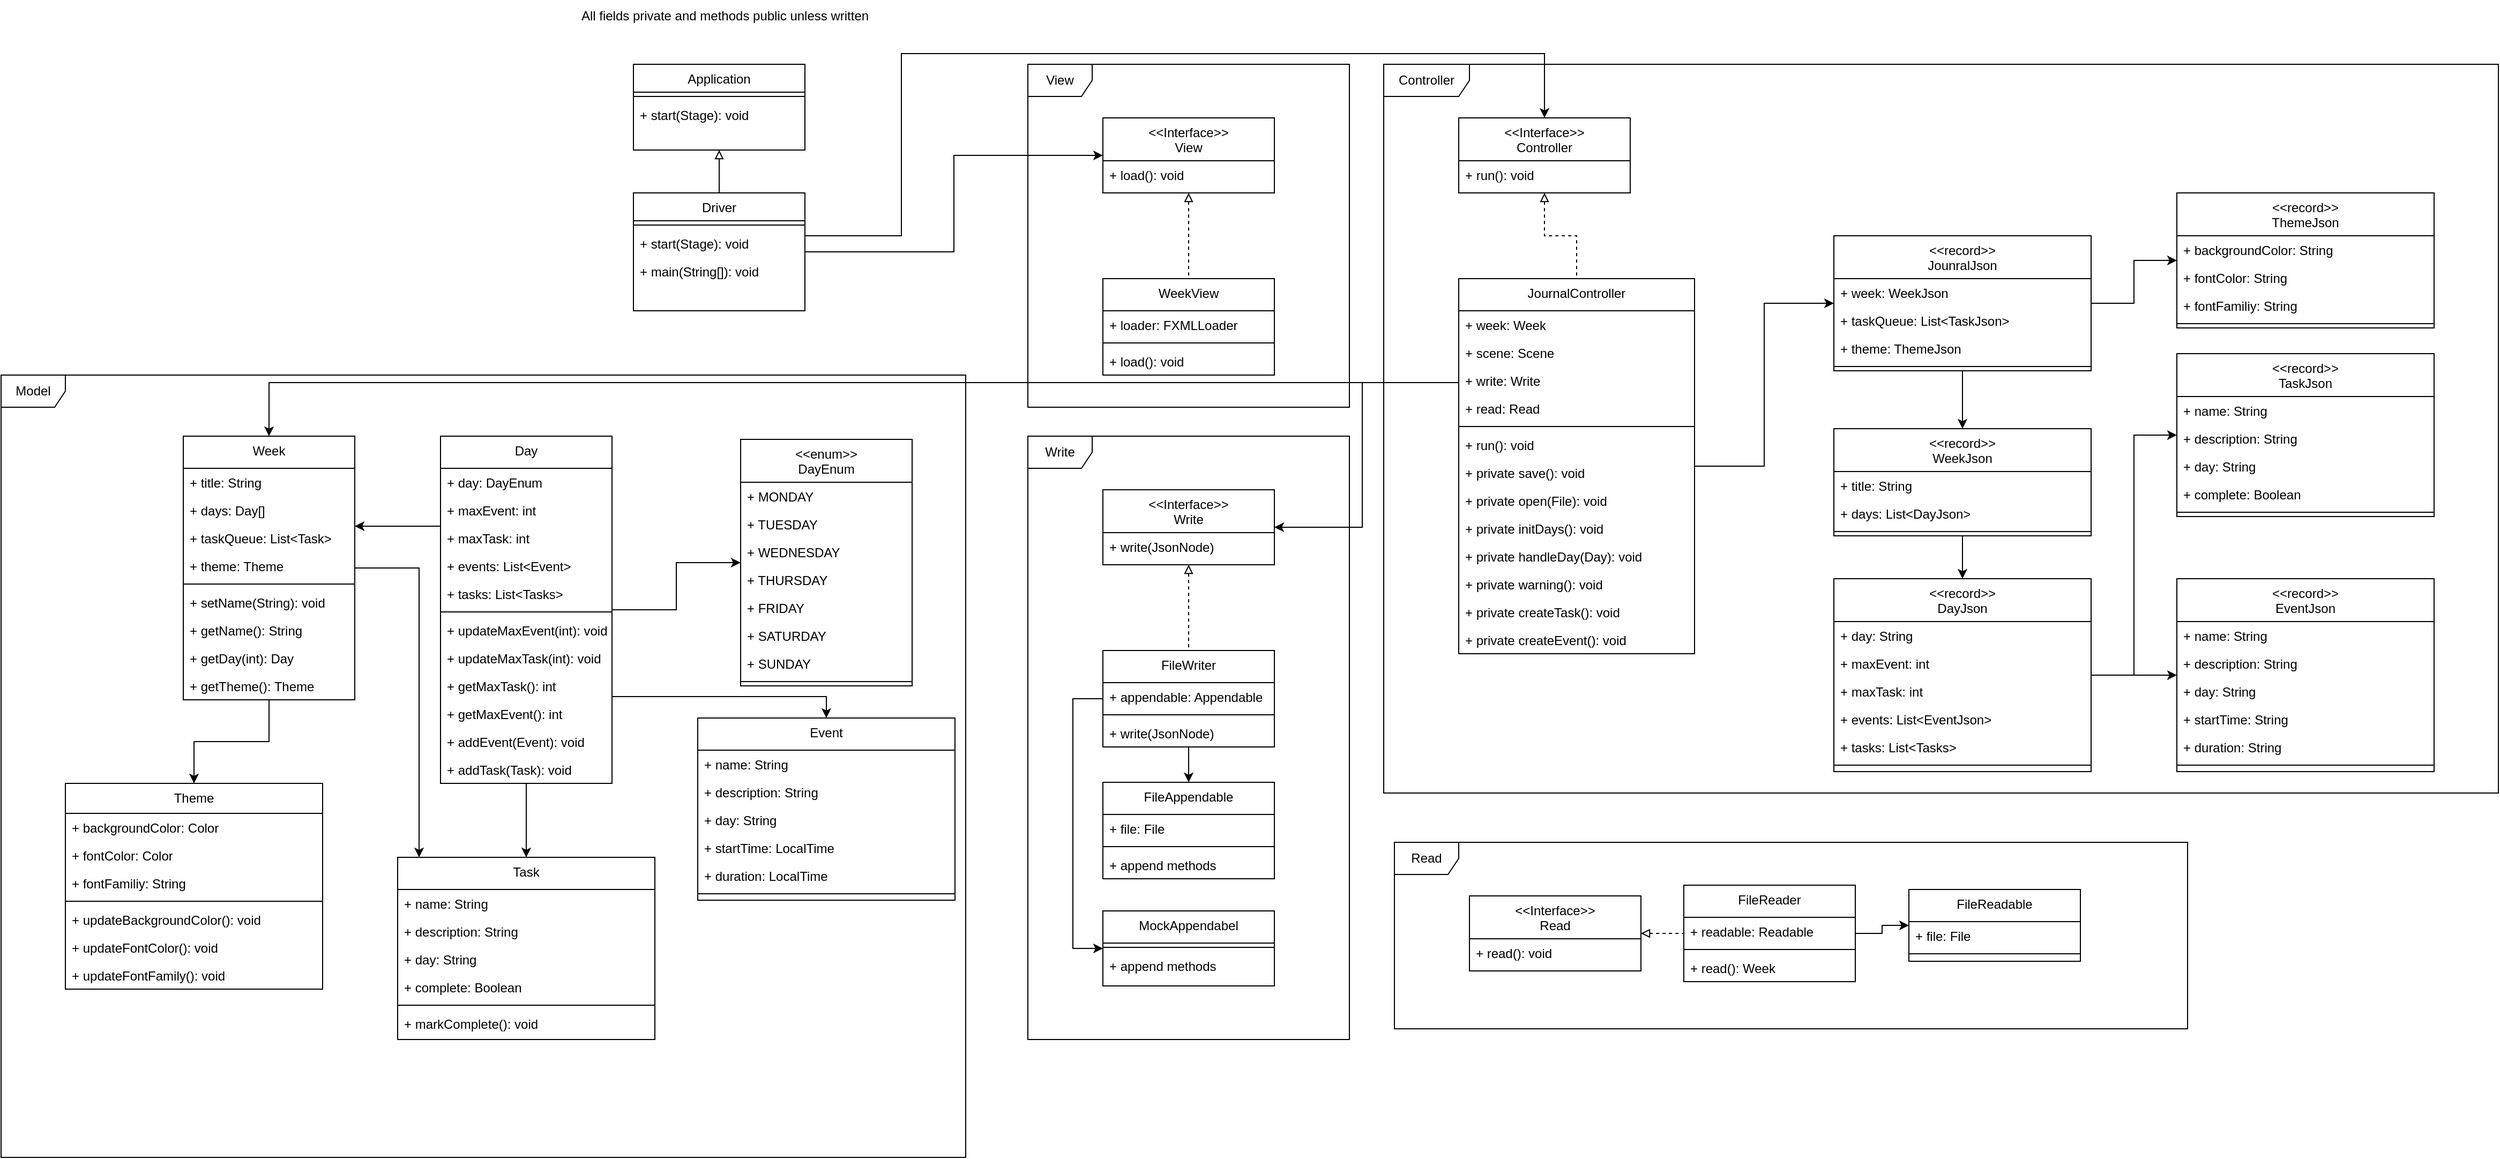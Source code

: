 <mxfile version="21.3.8" type="device">
  <diagram id="C5RBs43oDa-KdzZeNtuy" name="Page-1">
    <mxGraphModel dx="3160" dy="1304" grid="1" gridSize="10" guides="1" tooltips="1" connect="1" arrows="1" fold="1" page="1" pageScale="1" pageWidth="827" pageHeight="1169" math="0" shadow="0">
      <root>
        <mxCell id="WIyWlLk6GJQsqaUBKTNV-0" />
        <mxCell id="WIyWlLk6GJQsqaUBKTNV-1" parent="WIyWlLk6GJQsqaUBKTNV-0" />
        <mxCell id="bpn0PppQa9wN2ntteYz--18" value="View" style="shape=umlFrame;whiteSpace=wrap;html=1;pointerEvents=0;" vertex="1" parent="WIyWlLk6GJQsqaUBKTNV-1">
          <mxGeometry x="438" y="70" width="300" height="320" as="geometry" />
        </mxCell>
        <mxCell id="bpn0PppQa9wN2ntteYz--5" value="" style="edgeStyle=orthogonalEdgeStyle;rounded=0;orthogonalLoop=1;jettySize=auto;html=1;endArrow=block;endFill=0;" edge="1" parent="WIyWlLk6GJQsqaUBKTNV-1" source="zkfFHV4jXpPFQw0GAbJ--0" target="bpn0PppQa9wN2ntteYz--1">
          <mxGeometry relative="1" as="geometry" />
        </mxCell>
        <mxCell id="bpn0PppQa9wN2ntteYz--175" style="edgeStyle=orthogonalEdgeStyle;rounded=0;orthogonalLoop=1;jettySize=auto;html=1;" edge="1" parent="WIyWlLk6GJQsqaUBKTNV-1" source="zkfFHV4jXpPFQw0GAbJ--0" target="zkfFHV4jXpPFQw0GAbJ--17">
          <mxGeometry relative="1" as="geometry" />
        </mxCell>
        <mxCell id="bpn0PppQa9wN2ntteYz--176" style="edgeStyle=orthogonalEdgeStyle;rounded=0;orthogonalLoop=1;jettySize=auto;html=1;" edge="1" parent="WIyWlLk6GJQsqaUBKTNV-1" source="zkfFHV4jXpPFQw0GAbJ--0" target="bpn0PppQa9wN2ntteYz--21">
          <mxGeometry relative="1" as="geometry">
            <Array as="points">
              <mxPoint x="320" y="230" />
              <mxPoint x="320" y="60" />
              <mxPoint x="920" y="60" />
            </Array>
          </mxGeometry>
        </mxCell>
        <mxCell id="zkfFHV4jXpPFQw0GAbJ--0" value="Driver" style="swimlane;fontStyle=0;align=center;verticalAlign=top;childLayout=stackLayout;horizontal=1;startSize=26;horizontalStack=0;resizeParent=1;resizeLast=0;collapsible=1;marginBottom=0;rounded=0;shadow=0;strokeWidth=1;" parent="WIyWlLk6GJQsqaUBKTNV-1" vertex="1">
          <mxGeometry x="70" y="190" width="160" height="110" as="geometry">
            <mxRectangle x="230" y="140" width="160" height="26" as="alternateBounds" />
          </mxGeometry>
        </mxCell>
        <mxCell id="zkfFHV4jXpPFQw0GAbJ--4" value="" style="line;html=1;strokeWidth=1;align=left;verticalAlign=middle;spacingTop=-1;spacingLeft=3;spacingRight=3;rotatable=0;labelPosition=right;points=[];portConstraint=eastwest;" parent="zkfFHV4jXpPFQw0GAbJ--0" vertex="1">
          <mxGeometry y="26" width="160" height="8" as="geometry" />
        </mxCell>
        <mxCell id="zkfFHV4jXpPFQw0GAbJ--5" value="+ start(Stage): void" style="text;align=left;verticalAlign=top;spacingLeft=4;spacingRight=4;overflow=hidden;rotatable=0;points=[[0,0.5],[1,0.5]];portConstraint=eastwest;" parent="zkfFHV4jXpPFQw0GAbJ--0" vertex="1">
          <mxGeometry y="34" width="160" height="26" as="geometry" />
        </mxCell>
        <mxCell id="bpn0PppQa9wN2ntteYz--0" value="+ main(String[]): void" style="text;align=left;verticalAlign=top;spacingLeft=4;spacingRight=4;overflow=hidden;rotatable=0;points=[[0,0.5],[1,0.5]];portConstraint=eastwest;" vertex="1" parent="zkfFHV4jXpPFQw0GAbJ--0">
          <mxGeometry y="60" width="160" height="26" as="geometry" />
        </mxCell>
        <mxCell id="bpn0PppQa9wN2ntteYz--9" value="" style="edgeStyle=orthogonalEdgeStyle;rounded=0;orthogonalLoop=1;jettySize=auto;html=1;endArrow=none;endFill=0;startArrow=block;startFill=0;dashed=1;" edge="1" parent="WIyWlLk6GJQsqaUBKTNV-1" source="zkfFHV4jXpPFQw0GAbJ--17" target="bpn0PppQa9wN2ntteYz--7">
          <mxGeometry relative="1" as="geometry" />
        </mxCell>
        <mxCell id="zkfFHV4jXpPFQw0GAbJ--17" value="&lt;&lt;Interface&gt;&gt;&#xa;View" style="swimlane;fontStyle=0;align=center;verticalAlign=top;childLayout=stackLayout;horizontal=1;startSize=40;horizontalStack=0;resizeParent=1;resizeLast=0;collapsible=1;marginBottom=0;rounded=0;shadow=0;strokeWidth=1;" parent="WIyWlLk6GJQsqaUBKTNV-1" vertex="1">
          <mxGeometry x="508" y="120" width="160" height="70" as="geometry">
            <mxRectangle x="550" y="140" width="160" height="26" as="alternateBounds" />
          </mxGeometry>
        </mxCell>
        <mxCell id="zkfFHV4jXpPFQw0GAbJ--24" value="+ load(): void" style="text;align=left;verticalAlign=top;spacingLeft=4;spacingRight=4;overflow=hidden;rotatable=0;points=[[0,0.5],[1,0.5]];portConstraint=eastwest;" parent="zkfFHV4jXpPFQw0GAbJ--17" vertex="1">
          <mxGeometry y="40" width="160" height="26" as="geometry" />
        </mxCell>
        <mxCell id="bpn0PppQa9wN2ntteYz--1" value="Application" style="swimlane;fontStyle=0;align=center;verticalAlign=top;childLayout=stackLayout;horizontal=1;startSize=26;horizontalStack=0;resizeParent=1;resizeLast=0;collapsible=1;marginBottom=0;rounded=0;shadow=0;strokeWidth=1;" vertex="1" parent="WIyWlLk6GJQsqaUBKTNV-1">
          <mxGeometry x="70" y="70" width="160" height="80" as="geometry">
            <mxRectangle x="230" y="140" width="160" height="26" as="alternateBounds" />
          </mxGeometry>
        </mxCell>
        <mxCell id="bpn0PppQa9wN2ntteYz--2" value="" style="line;html=1;strokeWidth=1;align=left;verticalAlign=middle;spacingTop=-1;spacingLeft=3;spacingRight=3;rotatable=0;labelPosition=right;points=[];portConstraint=eastwest;" vertex="1" parent="bpn0PppQa9wN2ntteYz--1">
          <mxGeometry y="26" width="160" height="8" as="geometry" />
        </mxCell>
        <mxCell id="bpn0PppQa9wN2ntteYz--3" value="+ start(Stage): void" style="text;align=left;verticalAlign=top;spacingLeft=4;spacingRight=4;overflow=hidden;rotatable=0;points=[[0,0.5],[1,0.5]];portConstraint=eastwest;" vertex="1" parent="bpn0PppQa9wN2ntteYz--1">
          <mxGeometry y="34" width="160" height="26" as="geometry" />
        </mxCell>
        <mxCell id="bpn0PppQa9wN2ntteYz--6" value="All fields private and methods public unless written" style="text;html=1;align=center;verticalAlign=middle;resizable=0;points=[];autosize=1;strokeColor=none;fillColor=none;" vertex="1" parent="WIyWlLk6GJQsqaUBKTNV-1">
          <mxGeometry x="10" y="10" width="290" height="30" as="geometry" />
        </mxCell>
        <mxCell id="bpn0PppQa9wN2ntteYz--7" value="WeekView" style="swimlane;fontStyle=0;align=center;verticalAlign=top;childLayout=stackLayout;horizontal=1;startSize=30;horizontalStack=0;resizeParent=1;resizeLast=0;collapsible=1;marginBottom=0;rounded=0;shadow=0;strokeWidth=1;" vertex="1" parent="WIyWlLk6GJQsqaUBKTNV-1">
          <mxGeometry x="508" y="270" width="160" height="90" as="geometry">
            <mxRectangle x="550" y="140" width="160" height="26" as="alternateBounds" />
          </mxGeometry>
        </mxCell>
        <mxCell id="bpn0PppQa9wN2ntteYz--11" value="+ loader: FXMLLoader" style="text;strokeColor=none;fillColor=none;align=left;verticalAlign=top;spacingLeft=4;spacingRight=4;overflow=hidden;rotatable=0;points=[[0,0.5],[1,0.5]];portConstraint=eastwest;whiteSpace=wrap;html=1;" vertex="1" parent="bpn0PppQa9wN2ntteYz--7">
          <mxGeometry y="30" width="160" height="26" as="geometry" />
        </mxCell>
        <mxCell id="bpn0PppQa9wN2ntteYz--10" value="" style="line;strokeWidth=1;fillColor=none;align=left;verticalAlign=middle;spacingTop=-1;spacingLeft=3;spacingRight=3;rotatable=0;labelPosition=right;points=[];portConstraint=eastwest;strokeColor=inherit;" vertex="1" parent="bpn0PppQa9wN2ntteYz--7">
          <mxGeometry y="56" width="160" height="8" as="geometry" />
        </mxCell>
        <mxCell id="bpn0PppQa9wN2ntteYz--8" value="+ load(): void" style="text;align=left;verticalAlign=top;spacingLeft=4;spacingRight=4;overflow=hidden;rotatable=0;points=[[0,0.5],[1,0.5]];portConstraint=eastwest;" vertex="1" parent="bpn0PppQa9wN2ntteYz--7">
          <mxGeometry y="64" width="160" height="26" as="geometry" />
        </mxCell>
        <mxCell id="bpn0PppQa9wN2ntteYz--17" value="Model" style="shape=umlFrame;whiteSpace=wrap;html=1;pointerEvents=0;" vertex="1" parent="WIyWlLk6GJQsqaUBKTNV-1">
          <mxGeometry x="-520" y="360" width="900" height="730" as="geometry" />
        </mxCell>
        <mxCell id="bpn0PppQa9wN2ntteYz--19" value="Controller" style="shape=umlFrame;whiteSpace=wrap;html=1;pointerEvents=0;width=80;height=30;" vertex="1" parent="WIyWlLk6GJQsqaUBKTNV-1">
          <mxGeometry x="770" y="70" width="1040" height="680" as="geometry" />
        </mxCell>
        <mxCell id="bpn0PppQa9wN2ntteYz--20" value="" style="edgeStyle=orthogonalEdgeStyle;rounded=0;orthogonalLoop=1;jettySize=auto;html=1;endArrow=none;endFill=0;startArrow=block;startFill=0;dashed=1;" edge="1" parent="WIyWlLk6GJQsqaUBKTNV-1" source="bpn0PppQa9wN2ntteYz--21" target="bpn0PppQa9wN2ntteYz--23">
          <mxGeometry relative="1" as="geometry" />
        </mxCell>
        <mxCell id="bpn0PppQa9wN2ntteYz--21" value="&lt;&lt;Interface&gt;&gt;&#xa;Controller" style="swimlane;fontStyle=0;align=center;verticalAlign=top;childLayout=stackLayout;horizontal=1;startSize=40;horizontalStack=0;resizeParent=1;resizeLast=0;collapsible=1;marginBottom=0;rounded=0;shadow=0;strokeWidth=1;" vertex="1" parent="WIyWlLk6GJQsqaUBKTNV-1">
          <mxGeometry x="840" y="120" width="160" height="70" as="geometry">
            <mxRectangle x="550" y="140" width="160" height="26" as="alternateBounds" />
          </mxGeometry>
        </mxCell>
        <mxCell id="bpn0PppQa9wN2ntteYz--22" value="+ run(): void" style="text;align=left;verticalAlign=top;spacingLeft=4;spacingRight=4;overflow=hidden;rotatable=0;points=[[0,0.5],[1,0.5]];portConstraint=eastwest;" vertex="1" parent="bpn0PppQa9wN2ntteYz--21">
          <mxGeometry y="40" width="160" height="26" as="geometry" />
        </mxCell>
        <mxCell id="bpn0PppQa9wN2ntteYz--174" style="edgeStyle=orthogonalEdgeStyle;rounded=0;orthogonalLoop=1;jettySize=auto;html=1;" edge="1" parent="WIyWlLk6GJQsqaUBKTNV-1" source="bpn0PppQa9wN2ntteYz--23" target="bpn0PppQa9wN2ntteYz--157">
          <mxGeometry relative="1" as="geometry">
            <Array as="points">
              <mxPoint x="750" y="367" />
              <mxPoint x="750" y="502" />
            </Array>
          </mxGeometry>
        </mxCell>
        <mxCell id="bpn0PppQa9wN2ntteYz--178" style="edgeStyle=orthogonalEdgeStyle;rounded=0;orthogonalLoop=1;jettySize=auto;html=1;" edge="1" parent="WIyWlLk6GJQsqaUBKTNV-1" source="bpn0PppQa9wN2ntteYz--23" target="bpn0PppQa9wN2ntteYz--77">
          <mxGeometry relative="1" as="geometry">
            <Array as="points">
              <mxPoint x="-270" y="367" />
            </Array>
          </mxGeometry>
        </mxCell>
        <mxCell id="bpn0PppQa9wN2ntteYz--179" style="edgeStyle=orthogonalEdgeStyle;rounded=0;orthogonalLoop=1;jettySize=auto;html=1;" edge="1" parent="WIyWlLk6GJQsqaUBKTNV-1" source="bpn0PppQa9wN2ntteYz--23" target="bpn0PppQa9wN2ntteYz--88">
          <mxGeometry relative="1" as="geometry" />
        </mxCell>
        <mxCell id="bpn0PppQa9wN2ntteYz--23" value="JournalController" style="swimlane;fontStyle=0;align=center;verticalAlign=top;childLayout=stackLayout;horizontal=1;startSize=30;horizontalStack=0;resizeParent=1;resizeLast=0;collapsible=1;marginBottom=0;rounded=0;shadow=0;strokeWidth=1;" vertex="1" parent="WIyWlLk6GJQsqaUBKTNV-1">
          <mxGeometry x="840" y="270" width="220" height="350" as="geometry">
            <mxRectangle x="550" y="140" width="160" height="26" as="alternateBounds" />
          </mxGeometry>
        </mxCell>
        <mxCell id="bpn0PppQa9wN2ntteYz--24" value="+ week: Week" style="text;strokeColor=none;fillColor=none;align=left;verticalAlign=top;spacingLeft=4;spacingRight=4;overflow=hidden;rotatable=0;points=[[0,0.5],[1,0.5]];portConstraint=eastwest;whiteSpace=wrap;html=1;" vertex="1" parent="bpn0PppQa9wN2ntteYz--23">
          <mxGeometry y="30" width="220" height="26" as="geometry" />
        </mxCell>
        <mxCell id="bpn0PppQa9wN2ntteYz--173" value="+ scene: Scene" style="text;strokeColor=none;fillColor=none;align=left;verticalAlign=top;spacingLeft=4;spacingRight=4;overflow=hidden;rotatable=0;points=[[0,0.5],[1,0.5]];portConstraint=eastwest;whiteSpace=wrap;html=1;" vertex="1" parent="bpn0PppQa9wN2ntteYz--23">
          <mxGeometry y="56" width="220" height="26" as="geometry" />
        </mxCell>
        <mxCell id="bpn0PppQa9wN2ntteYz--211" value="+ write: Write" style="text;strokeColor=none;fillColor=none;align=left;verticalAlign=top;spacingLeft=4;spacingRight=4;overflow=hidden;rotatable=0;points=[[0,0.5],[1,0.5]];portConstraint=eastwest;whiteSpace=wrap;html=1;" vertex="1" parent="bpn0PppQa9wN2ntteYz--23">
          <mxGeometry y="82" width="220" height="26" as="geometry" />
        </mxCell>
        <mxCell id="bpn0PppQa9wN2ntteYz--29" value="+ read: Read" style="text;strokeColor=none;fillColor=none;align=left;verticalAlign=top;spacingLeft=4;spacingRight=4;overflow=hidden;rotatable=0;points=[[0,0.5],[1,0.5]];portConstraint=eastwest;whiteSpace=wrap;html=1;" vertex="1" parent="bpn0PppQa9wN2ntteYz--23">
          <mxGeometry y="108" width="220" height="26" as="geometry" />
        </mxCell>
        <mxCell id="bpn0PppQa9wN2ntteYz--25" value="" style="line;strokeWidth=1;fillColor=none;align=left;verticalAlign=middle;spacingTop=-1;spacingLeft=3;spacingRight=3;rotatable=0;labelPosition=right;points=[];portConstraint=eastwest;strokeColor=inherit;" vertex="1" parent="bpn0PppQa9wN2ntteYz--23">
          <mxGeometry y="134" width="220" height="8" as="geometry" />
        </mxCell>
        <mxCell id="bpn0PppQa9wN2ntteYz--26" value="+ run(): void" style="text;align=left;verticalAlign=top;spacingLeft=4;spacingRight=4;overflow=hidden;rotatable=0;points=[[0,0.5],[1,0.5]];portConstraint=eastwest;" vertex="1" parent="bpn0PppQa9wN2ntteYz--23">
          <mxGeometry y="142" width="220" height="26" as="geometry" />
        </mxCell>
        <mxCell id="bpn0PppQa9wN2ntteYz--180" value="+ private save(): void" style="text;align=left;verticalAlign=top;spacingLeft=4;spacingRight=4;overflow=hidden;rotatable=0;points=[[0,0.5],[1,0.5]];portConstraint=eastwest;" vertex="1" parent="bpn0PppQa9wN2ntteYz--23">
          <mxGeometry y="168" width="220" height="26" as="geometry" />
        </mxCell>
        <mxCell id="bpn0PppQa9wN2ntteYz--193" value="+ private open(File): void" style="text;align=left;verticalAlign=top;spacingLeft=4;spacingRight=4;overflow=hidden;rotatable=0;points=[[0,0.5],[1,0.5]];portConstraint=eastwest;" vertex="1" parent="bpn0PppQa9wN2ntteYz--23">
          <mxGeometry y="194" width="220" height="26" as="geometry" />
        </mxCell>
        <mxCell id="bpn0PppQa9wN2ntteYz--259" value="+ private initDays(): void" style="text;align=left;verticalAlign=top;spacingLeft=4;spacingRight=4;overflow=hidden;rotatable=0;points=[[0,0.5],[1,0.5]];portConstraint=eastwest;" vertex="1" parent="bpn0PppQa9wN2ntteYz--23">
          <mxGeometry y="220" width="220" height="26" as="geometry" />
        </mxCell>
        <mxCell id="bpn0PppQa9wN2ntteYz--258" value="+ private handleDay(Day): void" style="text;align=left;verticalAlign=top;spacingLeft=4;spacingRight=4;overflow=hidden;rotatable=0;points=[[0,0.5],[1,0.5]];portConstraint=eastwest;" vertex="1" parent="bpn0PppQa9wN2ntteYz--23">
          <mxGeometry y="246" width="220" height="26" as="geometry" />
        </mxCell>
        <mxCell id="bpn0PppQa9wN2ntteYz--264" value="+ private warning(): void" style="text;align=left;verticalAlign=top;spacingLeft=4;spacingRight=4;overflow=hidden;rotatable=0;points=[[0,0.5],[1,0.5]];portConstraint=eastwest;" vertex="1" parent="bpn0PppQa9wN2ntteYz--23">
          <mxGeometry y="272" width="220" height="26" as="geometry" />
        </mxCell>
        <mxCell id="bpn0PppQa9wN2ntteYz--265" value="+ private createTask(): void" style="text;align=left;verticalAlign=top;spacingLeft=4;spacingRight=4;overflow=hidden;rotatable=0;points=[[0,0.5],[1,0.5]];portConstraint=eastwest;" vertex="1" parent="bpn0PppQa9wN2ntteYz--23">
          <mxGeometry y="298" width="220" height="26" as="geometry" />
        </mxCell>
        <mxCell id="bpn0PppQa9wN2ntteYz--261" value="+ private createEvent(): void" style="text;align=left;verticalAlign=top;spacingLeft=4;spacingRight=4;overflow=hidden;rotatable=0;points=[[0,0.5],[1,0.5]];portConstraint=eastwest;" vertex="1" parent="bpn0PppQa9wN2ntteYz--23">
          <mxGeometry y="324" width="220" height="26" as="geometry" />
        </mxCell>
        <mxCell id="bpn0PppQa9wN2ntteYz--31" value="" style="edgeStyle=orthogonalEdgeStyle;rounded=0;orthogonalLoop=1;jettySize=auto;html=1;endArrow=none;endFill=0;startArrow=block;startFill=0;dashed=1;" edge="1" parent="WIyWlLk6GJQsqaUBKTNV-1" source="bpn0PppQa9wN2ntteYz--32">
          <mxGeometry relative="1" as="geometry">
            <mxPoint x="598" y="280" as="targetPoint" />
          </mxGeometry>
        </mxCell>
        <mxCell id="bpn0PppQa9wN2ntteYz--49" value="" style="edgeStyle=orthogonalEdgeStyle;rounded=0;orthogonalLoop=1;jettySize=auto;html=1;" edge="1" parent="WIyWlLk6GJQsqaUBKTNV-1" source="bpn0PppQa9wN2ntteYz--43" target="bpn0PppQa9wN2ntteYz--46">
          <mxGeometry relative="1" as="geometry" />
        </mxCell>
        <mxCell id="bpn0PppQa9wN2ntteYz--84" value="" style="edgeStyle=orthogonalEdgeStyle;rounded=0;orthogonalLoop=1;jettySize=auto;html=1;" edge="1" parent="WIyWlLk6GJQsqaUBKTNV-1" source="bpn0PppQa9wN2ntteYz--43" target="bpn0PppQa9wN2ntteYz--77">
          <mxGeometry relative="1" as="geometry">
            <Array as="points">
              <mxPoint x="-130" y="501" />
              <mxPoint x="-130" y="501" />
            </Array>
          </mxGeometry>
        </mxCell>
        <mxCell id="bpn0PppQa9wN2ntteYz--151" style="edgeStyle=orthogonalEdgeStyle;rounded=0;orthogonalLoop=1;jettySize=auto;html=1;" edge="1" parent="WIyWlLk6GJQsqaUBKTNV-1" source="bpn0PppQa9wN2ntteYz--43" target="bpn0PppQa9wN2ntteYz--145">
          <mxGeometry relative="1" as="geometry" />
        </mxCell>
        <mxCell id="bpn0PppQa9wN2ntteYz--152" style="edgeStyle=orthogonalEdgeStyle;rounded=0;orthogonalLoop=1;jettySize=auto;html=1;" edge="1" parent="WIyWlLk6GJQsqaUBKTNV-1" source="bpn0PppQa9wN2ntteYz--43" target="bpn0PppQa9wN2ntteYz--138">
          <mxGeometry relative="1" as="geometry">
            <Array as="points">
              <mxPoint x="-30" y="660" />
              <mxPoint x="250" y="660" />
            </Array>
          </mxGeometry>
        </mxCell>
        <mxCell id="bpn0PppQa9wN2ntteYz--43" value="Day" style="swimlane;fontStyle=0;align=center;verticalAlign=top;childLayout=stackLayout;horizontal=1;startSize=30;horizontalStack=0;resizeParent=1;resizeLast=0;collapsible=1;marginBottom=0;rounded=0;shadow=0;strokeWidth=1;" vertex="1" parent="WIyWlLk6GJQsqaUBKTNV-1">
          <mxGeometry x="-110" y="417" width="160" height="324" as="geometry">
            <mxRectangle x="230" y="140" width="160" height="26" as="alternateBounds" />
          </mxGeometry>
        </mxCell>
        <mxCell id="bpn0PppQa9wN2ntteYz--45" value="+ day: DayEnum" style="text;align=left;verticalAlign=top;spacingLeft=4;spacingRight=4;overflow=hidden;rotatable=0;points=[[0,0.5],[1,0.5]];portConstraint=eastwest;" vertex="1" parent="bpn0PppQa9wN2ntteYz--43">
          <mxGeometry y="30" width="160" height="26" as="geometry" />
        </mxCell>
        <mxCell id="bpn0PppQa9wN2ntteYz--73" value="+ maxEvent: int" style="text;align=left;verticalAlign=top;spacingLeft=4;spacingRight=4;overflow=hidden;rotatable=0;points=[[0,0.5],[1,0.5]];portConstraint=eastwest;" vertex="1" parent="bpn0PppQa9wN2ntteYz--43">
          <mxGeometry y="56" width="160" height="26" as="geometry" />
        </mxCell>
        <mxCell id="bpn0PppQa9wN2ntteYz--75" value="+ maxTask: int" style="text;align=left;verticalAlign=top;spacingLeft=4;spacingRight=4;overflow=hidden;rotatable=0;points=[[0,0.5],[1,0.5]];portConstraint=eastwest;" vertex="1" parent="bpn0PppQa9wN2ntteYz--43">
          <mxGeometry y="82" width="160" height="26" as="geometry" />
        </mxCell>
        <mxCell id="bpn0PppQa9wN2ntteYz--74" value="+ events: List&lt;Event&gt;" style="text;align=left;verticalAlign=top;spacingLeft=4;spacingRight=4;overflow=hidden;rotatable=0;points=[[0,0.5],[1,0.5]];portConstraint=eastwest;" vertex="1" parent="bpn0PppQa9wN2ntteYz--43">
          <mxGeometry y="108" width="160" height="26" as="geometry" />
        </mxCell>
        <mxCell id="bpn0PppQa9wN2ntteYz--86" value="+ tasks: List&lt;Tasks&gt;" style="text;align=left;verticalAlign=top;spacingLeft=4;spacingRight=4;overflow=hidden;rotatable=0;points=[[0,0.5],[1,0.5]];portConstraint=eastwest;" vertex="1" parent="bpn0PppQa9wN2ntteYz--43">
          <mxGeometry y="134" width="160" height="26" as="geometry" />
        </mxCell>
        <mxCell id="bpn0PppQa9wN2ntteYz--44" value="" style="line;html=1;strokeWidth=1;align=left;verticalAlign=middle;spacingTop=-1;spacingLeft=3;spacingRight=3;rotatable=0;labelPosition=right;points=[];portConstraint=eastwest;" vertex="1" parent="bpn0PppQa9wN2ntteYz--43">
          <mxGeometry y="160" width="160" height="8" as="geometry" />
        </mxCell>
        <mxCell id="bpn0PppQa9wN2ntteYz--206" value="+ updateMaxEvent(int): void" style="text;align=left;verticalAlign=top;spacingLeft=4;spacingRight=4;overflow=hidden;rotatable=0;points=[[0,0.5],[1,0.5]];portConstraint=eastwest;" vertex="1" parent="bpn0PppQa9wN2ntteYz--43">
          <mxGeometry y="168" width="160" height="26" as="geometry" />
        </mxCell>
        <mxCell id="bpn0PppQa9wN2ntteYz--207" value="+ updateMaxTask(int): void" style="text;align=left;verticalAlign=top;spacingLeft=4;spacingRight=4;overflow=hidden;rotatable=0;points=[[0,0.5],[1,0.5]];portConstraint=eastwest;" vertex="1" parent="bpn0PppQa9wN2ntteYz--43">
          <mxGeometry y="194" width="160" height="26" as="geometry" />
        </mxCell>
        <mxCell id="bpn0PppQa9wN2ntteYz--209" value="+ getMaxTask(): int" style="text;align=left;verticalAlign=top;spacingLeft=4;spacingRight=4;overflow=hidden;rotatable=0;points=[[0,0.5],[1,0.5]];portConstraint=eastwest;" vertex="1" parent="bpn0PppQa9wN2ntteYz--43">
          <mxGeometry y="220" width="160" height="26" as="geometry" />
        </mxCell>
        <mxCell id="bpn0PppQa9wN2ntteYz--208" value="+ getMaxEvent(): int" style="text;align=left;verticalAlign=top;spacingLeft=4;spacingRight=4;overflow=hidden;rotatable=0;points=[[0,0.5],[1,0.5]];portConstraint=eastwest;" vertex="1" parent="bpn0PppQa9wN2ntteYz--43">
          <mxGeometry y="246" width="160" height="26" as="geometry" />
        </mxCell>
        <mxCell id="bpn0PppQa9wN2ntteYz--210" value="+ addEvent(Event): void" style="text;align=left;verticalAlign=top;spacingLeft=4;spacingRight=4;overflow=hidden;rotatable=0;points=[[0,0.5],[1,0.5]];portConstraint=eastwest;" vertex="1" parent="bpn0PppQa9wN2ntteYz--43">
          <mxGeometry y="272" width="160" height="26" as="geometry" />
        </mxCell>
        <mxCell id="bpn0PppQa9wN2ntteYz--72" value="+ addTask(Task): void" style="text;align=left;verticalAlign=top;spacingLeft=4;spacingRight=4;overflow=hidden;rotatable=0;points=[[0,0.5],[1,0.5]];portConstraint=eastwest;" vertex="1" parent="bpn0PppQa9wN2ntteYz--43">
          <mxGeometry y="298" width="160" height="26" as="geometry" />
        </mxCell>
        <mxCell id="bpn0PppQa9wN2ntteYz--46" value="&lt;&lt;enum&gt;&gt;&#xa;DayEnum&#xa;" style="swimlane;fontStyle=0;align=center;verticalAlign=top;childLayout=stackLayout;horizontal=1;startSize=40;horizontalStack=0;resizeParent=1;resizeLast=0;collapsible=1;marginBottom=0;rounded=0;shadow=0;strokeWidth=1;" vertex="1" parent="WIyWlLk6GJQsqaUBKTNV-1">
          <mxGeometry x="170" y="420" width="160" height="230" as="geometry">
            <mxRectangle x="230" y="140" width="160" height="26" as="alternateBounds" />
          </mxGeometry>
        </mxCell>
        <mxCell id="bpn0PppQa9wN2ntteYz--68" value="+ MONDAY" style="text;align=left;verticalAlign=top;spacingLeft=4;spacingRight=4;overflow=hidden;rotatable=0;points=[[0,0.5],[1,0.5]];portConstraint=eastwest;" vertex="1" parent="bpn0PppQa9wN2ntteYz--46">
          <mxGeometry y="40" width="160" height="26" as="geometry" />
        </mxCell>
        <mxCell id="bpn0PppQa9wN2ntteYz--48" value="+ TUESDAY" style="text;align=left;verticalAlign=top;spacingLeft=4;spacingRight=4;overflow=hidden;rotatable=0;points=[[0,0.5],[1,0.5]];portConstraint=eastwest;" vertex="1" parent="bpn0PppQa9wN2ntteYz--46">
          <mxGeometry y="66" width="160" height="26" as="geometry" />
        </mxCell>
        <mxCell id="bpn0PppQa9wN2ntteYz--66" value="+ WEDNESDAY" style="text;align=left;verticalAlign=top;spacingLeft=4;spacingRight=4;overflow=hidden;rotatable=0;points=[[0,0.5],[1,0.5]];portConstraint=eastwest;" vertex="1" parent="bpn0PppQa9wN2ntteYz--46">
          <mxGeometry y="92" width="160" height="26" as="geometry" />
        </mxCell>
        <mxCell id="bpn0PppQa9wN2ntteYz--67" value="+ THURSDAY" style="text;align=left;verticalAlign=top;spacingLeft=4;spacingRight=4;overflow=hidden;rotatable=0;points=[[0,0.5],[1,0.5]];portConstraint=eastwest;" vertex="1" parent="bpn0PppQa9wN2ntteYz--46">
          <mxGeometry y="118" width="160" height="26" as="geometry" />
        </mxCell>
        <mxCell id="bpn0PppQa9wN2ntteYz--70" value="+ FRIDAY" style="text;align=left;verticalAlign=top;spacingLeft=4;spacingRight=4;overflow=hidden;rotatable=0;points=[[0,0.5],[1,0.5]];portConstraint=eastwest;" vertex="1" parent="bpn0PppQa9wN2ntteYz--46">
          <mxGeometry y="144" width="160" height="26" as="geometry" />
        </mxCell>
        <mxCell id="bpn0PppQa9wN2ntteYz--71" value="+ SATURDAY" style="text;align=left;verticalAlign=top;spacingLeft=4;spacingRight=4;overflow=hidden;rotatable=0;points=[[0,0.5],[1,0.5]];portConstraint=eastwest;" vertex="1" parent="bpn0PppQa9wN2ntteYz--46">
          <mxGeometry y="170" width="160" height="26" as="geometry" />
        </mxCell>
        <mxCell id="bpn0PppQa9wN2ntteYz--69" value="+ SUNDAY" style="text;align=left;verticalAlign=top;spacingLeft=4;spacingRight=4;overflow=hidden;rotatable=0;points=[[0,0.5],[1,0.5]];portConstraint=eastwest;" vertex="1" parent="bpn0PppQa9wN2ntteYz--46">
          <mxGeometry y="196" width="160" height="26" as="geometry" />
        </mxCell>
        <mxCell id="bpn0PppQa9wN2ntteYz--47" value="" style="line;html=1;strokeWidth=1;align=left;verticalAlign=middle;spacingTop=-1;spacingLeft=3;spacingRight=3;rotatable=0;labelPosition=right;points=[];portConstraint=eastwest;" vertex="1" parent="bpn0PppQa9wN2ntteYz--46">
          <mxGeometry y="222" width="160" height="8" as="geometry" />
        </mxCell>
        <mxCell id="bpn0PppQa9wN2ntteYz--255" style="edgeStyle=orthogonalEdgeStyle;rounded=0;orthogonalLoop=1;jettySize=auto;html=1;" edge="1" parent="WIyWlLk6GJQsqaUBKTNV-1" source="bpn0PppQa9wN2ntteYz--77" target="bpn0PppQa9wN2ntteYz--247">
          <mxGeometry relative="1" as="geometry" />
        </mxCell>
        <mxCell id="bpn0PppQa9wN2ntteYz--263" style="edgeStyle=orthogonalEdgeStyle;rounded=0;orthogonalLoop=1;jettySize=auto;html=1;" edge="1" parent="WIyWlLk6GJQsqaUBKTNV-1" source="bpn0PppQa9wN2ntteYz--77" target="bpn0PppQa9wN2ntteYz--145">
          <mxGeometry relative="1" as="geometry">
            <Array as="points">
              <mxPoint x="-130" y="540" />
            </Array>
          </mxGeometry>
        </mxCell>
        <mxCell id="bpn0PppQa9wN2ntteYz--77" value="Week" style="swimlane;fontStyle=0;align=center;verticalAlign=top;childLayout=stackLayout;horizontal=1;startSize=30;horizontalStack=0;resizeParent=1;resizeLast=0;collapsible=1;marginBottom=0;rounded=0;shadow=0;strokeWidth=1;" vertex="1" parent="WIyWlLk6GJQsqaUBKTNV-1">
          <mxGeometry x="-350" y="417" width="160" height="246" as="geometry">
            <mxRectangle x="230" y="140" width="160" height="26" as="alternateBounds" />
          </mxGeometry>
        </mxCell>
        <mxCell id="bpn0PppQa9wN2ntteYz--80" value="+ title: String" style="text;align=left;verticalAlign=top;spacingLeft=4;spacingRight=4;overflow=hidden;rotatable=0;points=[[0,0.5],[1,0.5]];portConstraint=eastwest;" vertex="1" parent="bpn0PppQa9wN2ntteYz--77">
          <mxGeometry y="30" width="160" height="26" as="geometry" />
        </mxCell>
        <mxCell id="bpn0PppQa9wN2ntteYz--78" value="+ days: Day[]" style="text;align=left;verticalAlign=top;spacingLeft=4;spacingRight=4;overflow=hidden;rotatable=0;points=[[0,0.5],[1,0.5]];portConstraint=eastwest;" vertex="1" parent="bpn0PppQa9wN2ntteYz--77">
          <mxGeometry y="56" width="160" height="26" as="geometry" />
        </mxCell>
        <mxCell id="bpn0PppQa9wN2ntteYz--262" value="+ taskQueue: List&lt;Task&gt;" style="text;align=left;verticalAlign=top;spacingLeft=4;spacingRight=4;overflow=hidden;rotatable=0;points=[[0,0.5],[1,0.5]];portConstraint=eastwest;" vertex="1" parent="bpn0PppQa9wN2ntteYz--77">
          <mxGeometry y="82" width="160" height="26" as="geometry" />
        </mxCell>
        <mxCell id="bpn0PppQa9wN2ntteYz--256" value="+ theme: Theme" style="text;align=left;verticalAlign=top;spacingLeft=4;spacingRight=4;overflow=hidden;rotatable=0;points=[[0,0.5],[1,0.5]];portConstraint=eastwest;" vertex="1" parent="bpn0PppQa9wN2ntteYz--77">
          <mxGeometry y="108" width="160" height="26" as="geometry" />
        </mxCell>
        <mxCell id="bpn0PppQa9wN2ntteYz--82" value="" style="line;html=1;strokeWidth=1;align=left;verticalAlign=middle;spacingTop=-1;spacingLeft=3;spacingRight=3;rotatable=0;labelPosition=right;points=[];portConstraint=eastwest;" vertex="1" parent="bpn0PppQa9wN2ntteYz--77">
          <mxGeometry y="134" width="160" height="8" as="geometry" />
        </mxCell>
        <mxCell id="bpn0PppQa9wN2ntteYz--83" value="+ setName(String): void" style="text;align=left;verticalAlign=top;spacingLeft=4;spacingRight=4;overflow=hidden;rotatable=0;points=[[0,0.5],[1,0.5]];portConstraint=eastwest;" vertex="1" parent="bpn0PppQa9wN2ntteYz--77">
          <mxGeometry y="142" width="160" height="26" as="geometry" />
        </mxCell>
        <mxCell id="bpn0PppQa9wN2ntteYz--85" value="+ getName(): String" style="text;align=left;verticalAlign=top;spacingLeft=4;spacingRight=4;overflow=hidden;rotatable=0;points=[[0,0.5],[1,0.5]];portConstraint=eastwest;" vertex="1" parent="bpn0PppQa9wN2ntteYz--77">
          <mxGeometry y="168" width="160" height="26" as="geometry" />
        </mxCell>
        <mxCell id="bpn0PppQa9wN2ntteYz--260" value="+ getDay(int): Day" style="text;align=left;verticalAlign=top;spacingLeft=4;spacingRight=4;overflow=hidden;rotatable=0;points=[[0,0.5],[1,0.5]];portConstraint=eastwest;" vertex="1" parent="bpn0PppQa9wN2ntteYz--77">
          <mxGeometry y="194" width="160" height="26" as="geometry" />
        </mxCell>
        <mxCell id="bpn0PppQa9wN2ntteYz--87" value="+ getTheme(): Theme" style="text;align=left;verticalAlign=top;spacingLeft=4;spacingRight=4;overflow=hidden;rotatable=0;points=[[0,0.5],[1,0.5]];portConstraint=eastwest;" vertex="1" parent="bpn0PppQa9wN2ntteYz--77">
          <mxGeometry y="220" width="160" height="26" as="geometry" />
        </mxCell>
        <mxCell id="bpn0PppQa9wN2ntteYz--101" style="edgeStyle=orthogonalEdgeStyle;rounded=0;orthogonalLoop=1;jettySize=auto;html=1;" edge="1" parent="WIyWlLk6GJQsqaUBKTNV-1" source="bpn0PppQa9wN2ntteYz--88" target="bpn0PppQa9wN2ntteYz--96">
          <mxGeometry relative="1" as="geometry" />
        </mxCell>
        <mxCell id="bpn0PppQa9wN2ntteYz--187" value="" style="edgeStyle=orthogonalEdgeStyle;rounded=0;orthogonalLoop=1;jettySize=auto;html=1;" edge="1" parent="WIyWlLk6GJQsqaUBKTNV-1" source="bpn0PppQa9wN2ntteYz--88" target="bpn0PppQa9wN2ntteYz--182">
          <mxGeometry relative="1" as="geometry" />
        </mxCell>
        <mxCell id="bpn0PppQa9wN2ntteYz--88" value="&lt;&lt;record&gt;&gt;&#xa;JounralJson" style="swimlane;fontStyle=0;align=center;verticalAlign=top;childLayout=stackLayout;horizontal=1;startSize=40;horizontalStack=0;resizeParent=1;resizeLast=0;collapsible=1;marginBottom=0;rounded=0;shadow=0;strokeWidth=1;" vertex="1" parent="WIyWlLk6GJQsqaUBKTNV-1">
          <mxGeometry x="1190" y="230" width="240" height="126" as="geometry">
            <mxRectangle x="550" y="140" width="160" height="26" as="alternateBounds" />
          </mxGeometry>
        </mxCell>
        <mxCell id="bpn0PppQa9wN2ntteYz--89" value="+ week: WeekJson" style="text;strokeColor=none;fillColor=none;align=left;verticalAlign=top;spacingLeft=4;spacingRight=4;overflow=hidden;rotatable=0;points=[[0,0.5],[1,0.5]];portConstraint=eastwest;whiteSpace=wrap;html=1;" vertex="1" parent="bpn0PppQa9wN2ntteYz--88">
          <mxGeometry y="40" width="240" height="26" as="geometry" />
        </mxCell>
        <mxCell id="bpn0PppQa9wN2ntteYz--90" value="+ taskQueue: List&amp;lt;TaskJson&amp;gt;" style="text;strokeColor=none;fillColor=none;align=left;verticalAlign=top;spacingLeft=4;spacingRight=4;overflow=hidden;rotatable=0;points=[[0,0.5],[1,0.5]];portConstraint=eastwest;whiteSpace=wrap;html=1;" vertex="1" parent="bpn0PppQa9wN2ntteYz--88">
          <mxGeometry y="66" width="240" height="26" as="geometry" />
        </mxCell>
        <mxCell id="bpn0PppQa9wN2ntteYz--95" value="+ theme: ThemeJson" style="text;strokeColor=none;fillColor=none;align=left;verticalAlign=top;spacingLeft=4;spacingRight=4;overflow=hidden;rotatable=0;points=[[0,0.5],[1,0.5]];portConstraint=eastwest;whiteSpace=wrap;html=1;" vertex="1" parent="bpn0PppQa9wN2ntteYz--88">
          <mxGeometry y="92" width="240" height="26" as="geometry" />
        </mxCell>
        <mxCell id="bpn0PppQa9wN2ntteYz--91" value="" style="line;strokeWidth=1;fillColor=none;align=left;verticalAlign=middle;spacingTop=-1;spacingLeft=3;spacingRight=3;rotatable=0;labelPosition=right;points=[];portConstraint=eastwest;strokeColor=inherit;" vertex="1" parent="bpn0PppQa9wN2ntteYz--88">
          <mxGeometry y="118" width="240" height="8" as="geometry" />
        </mxCell>
        <mxCell id="bpn0PppQa9wN2ntteYz--109" value="" style="edgeStyle=orthogonalEdgeStyle;rounded=0;orthogonalLoop=1;jettySize=auto;html=1;" edge="1" parent="WIyWlLk6GJQsqaUBKTNV-1" source="bpn0PppQa9wN2ntteYz--96" target="bpn0PppQa9wN2ntteYz--103">
          <mxGeometry relative="1" as="geometry" />
        </mxCell>
        <mxCell id="bpn0PppQa9wN2ntteYz--96" value="&lt;&lt;record&gt;&gt;&#xa;WeekJson" style="swimlane;fontStyle=0;align=center;verticalAlign=top;childLayout=stackLayout;horizontal=1;startSize=40;horizontalStack=0;resizeParent=1;resizeLast=0;collapsible=1;marginBottom=0;rounded=0;shadow=0;strokeWidth=1;" vertex="1" parent="WIyWlLk6GJQsqaUBKTNV-1">
          <mxGeometry x="1190" y="410" width="240" height="100" as="geometry">
            <mxRectangle x="550" y="140" width="160" height="26" as="alternateBounds" />
          </mxGeometry>
        </mxCell>
        <mxCell id="bpn0PppQa9wN2ntteYz--97" value="+ title: String" style="text;strokeColor=none;fillColor=none;align=left;verticalAlign=top;spacingLeft=4;spacingRight=4;overflow=hidden;rotatable=0;points=[[0,0.5],[1,0.5]];portConstraint=eastwest;whiteSpace=wrap;html=1;" vertex="1" parent="bpn0PppQa9wN2ntteYz--96">
          <mxGeometry y="40" width="240" height="26" as="geometry" />
        </mxCell>
        <mxCell id="bpn0PppQa9wN2ntteYz--102" value="+ days: List&amp;lt;DayJson&amp;gt;" style="text;strokeColor=none;fillColor=none;align=left;verticalAlign=top;spacingLeft=4;spacingRight=4;overflow=hidden;rotatable=0;points=[[0,0.5],[1,0.5]];portConstraint=eastwest;whiteSpace=wrap;html=1;" vertex="1" parent="bpn0PppQa9wN2ntteYz--96">
          <mxGeometry y="66" width="240" height="26" as="geometry" />
        </mxCell>
        <mxCell id="bpn0PppQa9wN2ntteYz--100" value="" style="line;strokeWidth=1;fillColor=none;align=left;verticalAlign=middle;spacingTop=-1;spacingLeft=3;spacingRight=3;rotatable=0;labelPosition=right;points=[];portConstraint=eastwest;strokeColor=inherit;" vertex="1" parent="bpn0PppQa9wN2ntteYz--96">
          <mxGeometry y="92" width="240" height="8" as="geometry" />
        </mxCell>
        <mxCell id="bpn0PppQa9wN2ntteYz--118" value="" style="edgeStyle=orthogonalEdgeStyle;rounded=0;orthogonalLoop=1;jettySize=auto;html=1;" edge="1" parent="WIyWlLk6GJQsqaUBKTNV-1" source="bpn0PppQa9wN2ntteYz--103" target="bpn0PppQa9wN2ntteYz--111">
          <mxGeometry relative="1" as="geometry" />
        </mxCell>
        <mxCell id="bpn0PppQa9wN2ntteYz--127" style="edgeStyle=orthogonalEdgeStyle;rounded=0;orthogonalLoop=1;jettySize=auto;html=1;" edge="1" parent="WIyWlLk6GJQsqaUBKTNV-1" source="bpn0PppQa9wN2ntteYz--103" target="bpn0PppQa9wN2ntteYz--119">
          <mxGeometry relative="1" as="geometry">
            <Array as="points">
              <mxPoint x="1470" y="640" />
              <mxPoint x="1470" y="416" />
            </Array>
          </mxGeometry>
        </mxCell>
        <mxCell id="bpn0PppQa9wN2ntteYz--103" value="&lt;&lt;record&gt;&gt;&#xa;DayJson" style="swimlane;fontStyle=0;align=center;verticalAlign=top;childLayout=stackLayout;horizontal=1;startSize=40;horizontalStack=0;resizeParent=1;resizeLast=0;collapsible=1;marginBottom=0;rounded=0;shadow=0;strokeWidth=1;" vertex="1" parent="WIyWlLk6GJQsqaUBKTNV-1">
          <mxGeometry x="1190" y="550" width="240" height="180" as="geometry">
            <mxRectangle x="550" y="140" width="160" height="26" as="alternateBounds" />
          </mxGeometry>
        </mxCell>
        <mxCell id="bpn0PppQa9wN2ntteYz--104" value="+ day: String" style="text;strokeColor=none;fillColor=none;align=left;verticalAlign=top;spacingLeft=4;spacingRight=4;overflow=hidden;rotatable=0;points=[[0,0.5],[1,0.5]];portConstraint=eastwest;whiteSpace=wrap;html=1;" vertex="1" parent="bpn0PppQa9wN2ntteYz--103">
          <mxGeometry y="40" width="240" height="26" as="geometry" />
        </mxCell>
        <mxCell id="bpn0PppQa9wN2ntteYz--98" value="+ maxEvent: int" style="text;strokeColor=none;fillColor=none;align=left;verticalAlign=top;spacingLeft=4;spacingRight=4;overflow=hidden;rotatable=0;points=[[0,0.5],[1,0.5]];portConstraint=eastwest;whiteSpace=wrap;html=1;" vertex="1" parent="bpn0PppQa9wN2ntteYz--103">
          <mxGeometry y="66" width="240" height="26" as="geometry" />
        </mxCell>
        <mxCell id="bpn0PppQa9wN2ntteYz--99" value="+ maxTask: int" style="text;strokeColor=none;fillColor=none;align=left;verticalAlign=top;spacingLeft=4;spacingRight=4;overflow=hidden;rotatable=0;points=[[0,0.5],[1,0.5]];portConstraint=eastwest;whiteSpace=wrap;html=1;" vertex="1" parent="bpn0PppQa9wN2ntteYz--103">
          <mxGeometry y="92" width="240" height="26" as="geometry" />
        </mxCell>
        <mxCell id="bpn0PppQa9wN2ntteYz--107" value="+ events: List&amp;lt;EventJson&amp;gt;" style="text;strokeColor=none;fillColor=none;align=left;verticalAlign=top;spacingLeft=4;spacingRight=4;overflow=hidden;rotatable=0;points=[[0,0.5],[1,0.5]];portConstraint=eastwest;whiteSpace=wrap;html=1;" vertex="1" parent="bpn0PppQa9wN2ntteYz--103">
          <mxGeometry y="118" width="240" height="26" as="geometry" />
        </mxCell>
        <mxCell id="bpn0PppQa9wN2ntteYz--110" value="+ tasks: List&amp;lt;Tasks&amp;gt;" style="text;strokeColor=none;fillColor=none;align=left;verticalAlign=top;spacingLeft=4;spacingRight=4;overflow=hidden;rotatable=0;points=[[0,0.5],[1,0.5]];portConstraint=eastwest;whiteSpace=wrap;html=1;" vertex="1" parent="bpn0PppQa9wN2ntteYz--103">
          <mxGeometry y="144" width="240" height="26" as="geometry" />
        </mxCell>
        <mxCell id="bpn0PppQa9wN2ntteYz--108" value="" style="line;strokeWidth=1;fillColor=none;align=left;verticalAlign=middle;spacingTop=-1;spacingLeft=3;spacingRight=3;rotatable=0;labelPosition=right;points=[];portConstraint=eastwest;strokeColor=inherit;" vertex="1" parent="bpn0PppQa9wN2ntteYz--103">
          <mxGeometry y="170" width="240" height="8" as="geometry" />
        </mxCell>
        <mxCell id="bpn0PppQa9wN2ntteYz--111" value="&lt;&lt;record&gt;&gt;&#xa;EventJson" style="swimlane;fontStyle=0;align=center;verticalAlign=top;childLayout=stackLayout;horizontal=1;startSize=40;horizontalStack=0;resizeParent=1;resizeLast=0;collapsible=1;marginBottom=0;rounded=0;shadow=0;strokeWidth=1;" vertex="1" parent="WIyWlLk6GJQsqaUBKTNV-1">
          <mxGeometry x="1510" y="550" width="240" height="180" as="geometry">
            <mxRectangle x="550" y="140" width="160" height="26" as="alternateBounds" />
          </mxGeometry>
        </mxCell>
        <mxCell id="bpn0PppQa9wN2ntteYz--112" value="+ name: String" style="text;strokeColor=none;fillColor=none;align=left;verticalAlign=top;spacingLeft=4;spacingRight=4;overflow=hidden;rotatable=0;points=[[0,0.5],[1,0.5]];portConstraint=eastwest;whiteSpace=wrap;html=1;" vertex="1" parent="bpn0PppQa9wN2ntteYz--111">
          <mxGeometry y="40" width="240" height="26" as="geometry" />
        </mxCell>
        <mxCell id="bpn0PppQa9wN2ntteYz--113" value="+ description: String" style="text;strokeColor=none;fillColor=none;align=left;verticalAlign=top;spacingLeft=4;spacingRight=4;overflow=hidden;rotatable=0;points=[[0,0.5],[1,0.5]];portConstraint=eastwest;whiteSpace=wrap;html=1;" vertex="1" parent="bpn0PppQa9wN2ntteYz--111">
          <mxGeometry y="66" width="240" height="26" as="geometry" />
        </mxCell>
        <mxCell id="bpn0PppQa9wN2ntteYz--114" value="+ day: String" style="text;strokeColor=none;fillColor=none;align=left;verticalAlign=top;spacingLeft=4;spacingRight=4;overflow=hidden;rotatable=0;points=[[0,0.5],[1,0.5]];portConstraint=eastwest;whiteSpace=wrap;html=1;" vertex="1" parent="bpn0PppQa9wN2ntteYz--111">
          <mxGeometry y="92" width="240" height="26" as="geometry" />
        </mxCell>
        <mxCell id="bpn0PppQa9wN2ntteYz--115" value="+ startTime: String" style="text;strokeColor=none;fillColor=none;align=left;verticalAlign=top;spacingLeft=4;spacingRight=4;overflow=hidden;rotatable=0;points=[[0,0.5],[1,0.5]];portConstraint=eastwest;whiteSpace=wrap;html=1;" vertex="1" parent="bpn0PppQa9wN2ntteYz--111">
          <mxGeometry y="118" width="240" height="26" as="geometry" />
        </mxCell>
        <mxCell id="bpn0PppQa9wN2ntteYz--116" value="+ duration: String" style="text;strokeColor=none;fillColor=none;align=left;verticalAlign=top;spacingLeft=4;spacingRight=4;overflow=hidden;rotatable=0;points=[[0,0.5],[1,0.5]];portConstraint=eastwest;whiteSpace=wrap;html=1;" vertex="1" parent="bpn0PppQa9wN2ntteYz--111">
          <mxGeometry y="144" width="240" height="26" as="geometry" />
        </mxCell>
        <mxCell id="bpn0PppQa9wN2ntteYz--117" value="" style="line;strokeWidth=1;fillColor=none;align=left;verticalAlign=middle;spacingTop=-1;spacingLeft=3;spacingRight=3;rotatable=0;labelPosition=right;points=[];portConstraint=eastwest;strokeColor=inherit;" vertex="1" parent="bpn0PppQa9wN2ntteYz--111">
          <mxGeometry y="170" width="240" height="8" as="geometry" />
        </mxCell>
        <mxCell id="bpn0PppQa9wN2ntteYz--119" value="&lt;&lt;record&gt;&gt;&#xa;TaskJson" style="swimlane;fontStyle=0;align=center;verticalAlign=top;childLayout=stackLayout;horizontal=1;startSize=40;horizontalStack=0;resizeParent=1;resizeLast=0;collapsible=1;marginBottom=0;rounded=0;shadow=0;strokeWidth=1;" vertex="1" parent="WIyWlLk6GJQsqaUBKTNV-1">
          <mxGeometry x="1510" y="340" width="240" height="152" as="geometry">
            <mxRectangle x="550" y="140" width="160" height="26" as="alternateBounds" />
          </mxGeometry>
        </mxCell>
        <mxCell id="bpn0PppQa9wN2ntteYz--120" value="+ name: String" style="text;strokeColor=none;fillColor=none;align=left;verticalAlign=top;spacingLeft=4;spacingRight=4;overflow=hidden;rotatable=0;points=[[0,0.5],[1,0.5]];portConstraint=eastwest;whiteSpace=wrap;html=1;" vertex="1" parent="bpn0PppQa9wN2ntteYz--119">
          <mxGeometry y="40" width="240" height="26" as="geometry" />
        </mxCell>
        <mxCell id="bpn0PppQa9wN2ntteYz--121" value="+ description: String" style="text;strokeColor=none;fillColor=none;align=left;verticalAlign=top;spacingLeft=4;spacingRight=4;overflow=hidden;rotatable=0;points=[[0,0.5],[1,0.5]];portConstraint=eastwest;whiteSpace=wrap;html=1;" vertex="1" parent="bpn0PppQa9wN2ntteYz--119">
          <mxGeometry y="66" width="240" height="26" as="geometry" />
        </mxCell>
        <mxCell id="bpn0PppQa9wN2ntteYz--122" value="+ day: String" style="text;strokeColor=none;fillColor=none;align=left;verticalAlign=top;spacingLeft=4;spacingRight=4;overflow=hidden;rotatable=0;points=[[0,0.5],[1,0.5]];portConstraint=eastwest;whiteSpace=wrap;html=1;" vertex="1" parent="bpn0PppQa9wN2ntteYz--119">
          <mxGeometry y="92" width="240" height="26" as="geometry" />
        </mxCell>
        <mxCell id="bpn0PppQa9wN2ntteYz--123" value="+ complete: Boolean" style="text;strokeColor=none;fillColor=none;align=left;verticalAlign=top;spacingLeft=4;spacingRight=4;overflow=hidden;rotatable=0;points=[[0,0.5],[1,0.5]];portConstraint=eastwest;whiteSpace=wrap;html=1;" vertex="1" parent="bpn0PppQa9wN2ntteYz--119">
          <mxGeometry y="118" width="240" height="26" as="geometry" />
        </mxCell>
        <mxCell id="bpn0PppQa9wN2ntteYz--125" value="" style="line;strokeWidth=1;fillColor=none;align=left;verticalAlign=middle;spacingTop=-1;spacingLeft=3;spacingRight=3;rotatable=0;labelPosition=right;points=[];portConstraint=eastwest;strokeColor=inherit;" vertex="1" parent="bpn0PppQa9wN2ntteYz--119">
          <mxGeometry y="144" width="240" height="8" as="geometry" />
        </mxCell>
        <mxCell id="bpn0PppQa9wN2ntteYz--138" value="Event" style="swimlane;fontStyle=0;align=center;verticalAlign=top;childLayout=stackLayout;horizontal=1;startSize=30;horizontalStack=0;resizeParent=1;resizeLast=0;collapsible=1;marginBottom=0;rounded=0;shadow=0;strokeWidth=1;" vertex="1" parent="WIyWlLk6GJQsqaUBKTNV-1">
          <mxGeometry x="130" y="680" width="240" height="170" as="geometry">
            <mxRectangle x="550" y="140" width="160" height="26" as="alternateBounds" />
          </mxGeometry>
        </mxCell>
        <mxCell id="bpn0PppQa9wN2ntteYz--139" value="+ name: String" style="text;strokeColor=none;fillColor=none;align=left;verticalAlign=top;spacingLeft=4;spacingRight=4;overflow=hidden;rotatable=0;points=[[0,0.5],[1,0.5]];portConstraint=eastwest;whiteSpace=wrap;html=1;" vertex="1" parent="bpn0PppQa9wN2ntteYz--138">
          <mxGeometry y="30" width="240" height="26" as="geometry" />
        </mxCell>
        <mxCell id="bpn0PppQa9wN2ntteYz--140" value="+ description: String" style="text;strokeColor=none;fillColor=none;align=left;verticalAlign=top;spacingLeft=4;spacingRight=4;overflow=hidden;rotatable=0;points=[[0,0.5],[1,0.5]];portConstraint=eastwest;whiteSpace=wrap;html=1;" vertex="1" parent="bpn0PppQa9wN2ntteYz--138">
          <mxGeometry y="56" width="240" height="26" as="geometry" />
        </mxCell>
        <mxCell id="bpn0PppQa9wN2ntteYz--141" value="+ day: String" style="text;strokeColor=none;fillColor=none;align=left;verticalAlign=top;spacingLeft=4;spacingRight=4;overflow=hidden;rotatable=0;points=[[0,0.5],[1,0.5]];portConstraint=eastwest;whiteSpace=wrap;html=1;" vertex="1" parent="bpn0PppQa9wN2ntteYz--138">
          <mxGeometry y="82" width="240" height="26" as="geometry" />
        </mxCell>
        <mxCell id="bpn0PppQa9wN2ntteYz--142" value="+ startTime: LocalTime" style="text;strokeColor=none;fillColor=none;align=left;verticalAlign=top;spacingLeft=4;spacingRight=4;overflow=hidden;rotatable=0;points=[[0,0.5],[1,0.5]];portConstraint=eastwest;whiteSpace=wrap;html=1;" vertex="1" parent="bpn0PppQa9wN2ntteYz--138">
          <mxGeometry y="108" width="240" height="26" as="geometry" />
        </mxCell>
        <mxCell id="bpn0PppQa9wN2ntteYz--143" value="+ duration: LocalTime" style="text;strokeColor=none;fillColor=none;align=left;verticalAlign=top;spacingLeft=4;spacingRight=4;overflow=hidden;rotatable=0;points=[[0,0.5],[1,0.5]];portConstraint=eastwest;whiteSpace=wrap;html=1;" vertex="1" parent="bpn0PppQa9wN2ntteYz--138">
          <mxGeometry y="134" width="240" height="26" as="geometry" />
        </mxCell>
        <mxCell id="bpn0PppQa9wN2ntteYz--144" value="" style="line;strokeWidth=1;fillColor=none;align=left;verticalAlign=middle;spacingTop=-1;spacingLeft=3;spacingRight=3;rotatable=0;labelPosition=right;points=[];portConstraint=eastwest;strokeColor=inherit;" vertex="1" parent="bpn0PppQa9wN2ntteYz--138">
          <mxGeometry y="160" width="240" height="8" as="geometry" />
        </mxCell>
        <mxCell id="bpn0PppQa9wN2ntteYz--145" value="Task" style="swimlane;fontStyle=0;align=center;verticalAlign=top;childLayout=stackLayout;horizontal=1;startSize=30;horizontalStack=0;resizeParent=1;resizeLast=0;collapsible=1;marginBottom=0;rounded=0;shadow=0;strokeWidth=1;" vertex="1" parent="WIyWlLk6GJQsqaUBKTNV-1">
          <mxGeometry x="-150" y="810" width="240" height="170" as="geometry">
            <mxRectangle x="550" y="140" width="160" height="26" as="alternateBounds" />
          </mxGeometry>
        </mxCell>
        <mxCell id="bpn0PppQa9wN2ntteYz--146" value="+ name: String" style="text;strokeColor=none;fillColor=none;align=left;verticalAlign=top;spacingLeft=4;spacingRight=4;overflow=hidden;rotatable=0;points=[[0,0.5],[1,0.5]];portConstraint=eastwest;whiteSpace=wrap;html=1;" vertex="1" parent="bpn0PppQa9wN2ntteYz--145">
          <mxGeometry y="30" width="240" height="26" as="geometry" />
        </mxCell>
        <mxCell id="bpn0PppQa9wN2ntteYz--147" value="+ description: String" style="text;strokeColor=none;fillColor=none;align=left;verticalAlign=top;spacingLeft=4;spacingRight=4;overflow=hidden;rotatable=0;points=[[0,0.5],[1,0.5]];portConstraint=eastwest;whiteSpace=wrap;html=1;" vertex="1" parent="bpn0PppQa9wN2ntteYz--145">
          <mxGeometry y="56" width="240" height="26" as="geometry" />
        </mxCell>
        <mxCell id="bpn0PppQa9wN2ntteYz--148" value="+ day: String" style="text;strokeColor=none;fillColor=none;align=left;verticalAlign=top;spacingLeft=4;spacingRight=4;overflow=hidden;rotatable=0;points=[[0,0.5],[1,0.5]];portConstraint=eastwest;whiteSpace=wrap;html=1;" vertex="1" parent="bpn0PppQa9wN2ntteYz--145">
          <mxGeometry y="82" width="240" height="26" as="geometry" />
        </mxCell>
        <mxCell id="bpn0PppQa9wN2ntteYz--149" value="+ complete: Boolean" style="text;strokeColor=none;fillColor=none;align=left;verticalAlign=top;spacingLeft=4;spacingRight=4;overflow=hidden;rotatable=0;points=[[0,0.5],[1,0.5]];portConstraint=eastwest;whiteSpace=wrap;html=1;" vertex="1" parent="bpn0PppQa9wN2ntteYz--145">
          <mxGeometry y="108" width="240" height="26" as="geometry" />
        </mxCell>
        <mxCell id="bpn0PppQa9wN2ntteYz--150" value="" style="line;strokeWidth=1;fillColor=none;align=left;verticalAlign=middle;spacingTop=-1;spacingLeft=3;spacingRight=3;rotatable=0;labelPosition=right;points=[];portConstraint=eastwest;strokeColor=inherit;" vertex="1" parent="bpn0PppQa9wN2ntteYz--145">
          <mxGeometry y="134" width="240" height="8" as="geometry" />
        </mxCell>
        <mxCell id="bpn0PppQa9wN2ntteYz--153" value="+ markComplete(): void" style="text;strokeColor=none;fillColor=none;align=left;verticalAlign=top;spacingLeft=4;spacingRight=4;overflow=hidden;rotatable=0;points=[[0,0.5],[1,0.5]];portConstraint=eastwest;whiteSpace=wrap;html=1;" vertex="1" parent="bpn0PppQa9wN2ntteYz--145">
          <mxGeometry y="142" width="240" height="26" as="geometry" />
        </mxCell>
        <mxCell id="bpn0PppQa9wN2ntteYz--155" value="Write" style="shape=umlFrame;whiteSpace=wrap;html=1;pointerEvents=0;" vertex="1" parent="WIyWlLk6GJQsqaUBKTNV-1">
          <mxGeometry x="438" y="417" width="300" height="563" as="geometry" />
        </mxCell>
        <mxCell id="bpn0PppQa9wN2ntteYz--156" value="" style="edgeStyle=orthogonalEdgeStyle;rounded=0;orthogonalLoop=1;jettySize=auto;html=1;endArrow=none;endFill=0;startArrow=block;startFill=0;dashed=1;" edge="1" parent="WIyWlLk6GJQsqaUBKTNV-1" source="bpn0PppQa9wN2ntteYz--157" target="bpn0PppQa9wN2ntteYz--159">
          <mxGeometry relative="1" as="geometry" />
        </mxCell>
        <mxCell id="bpn0PppQa9wN2ntteYz--157" value="&lt;&lt;Interface&gt;&gt;&#xa;Write" style="swimlane;fontStyle=0;align=center;verticalAlign=top;childLayout=stackLayout;horizontal=1;startSize=40;horizontalStack=0;resizeParent=1;resizeLast=0;collapsible=1;marginBottom=0;rounded=0;shadow=0;strokeWidth=1;" vertex="1" parent="WIyWlLk6GJQsqaUBKTNV-1">
          <mxGeometry x="508" y="467" width="160" height="70" as="geometry">
            <mxRectangle x="550" y="140" width="160" height="26" as="alternateBounds" />
          </mxGeometry>
        </mxCell>
        <mxCell id="bpn0PppQa9wN2ntteYz--158" value="+ write(JsonNode)" style="text;align=left;verticalAlign=top;spacingLeft=4;spacingRight=4;overflow=hidden;rotatable=0;points=[[0,0.5],[1,0.5]];portConstraint=eastwest;" vertex="1" parent="bpn0PppQa9wN2ntteYz--157">
          <mxGeometry y="40" width="160" height="26" as="geometry" />
        </mxCell>
        <mxCell id="bpn0PppQa9wN2ntteYz--167" value="" style="edgeStyle=orthogonalEdgeStyle;rounded=0;orthogonalLoop=1;jettySize=auto;html=1;" edge="1" parent="WIyWlLk6GJQsqaUBKTNV-1" source="bpn0PppQa9wN2ntteYz--159" target="bpn0PppQa9wN2ntteYz--163">
          <mxGeometry relative="1" as="geometry" />
        </mxCell>
        <mxCell id="bpn0PppQa9wN2ntteYz--172" style="edgeStyle=orthogonalEdgeStyle;rounded=0;orthogonalLoop=1;jettySize=auto;html=1;" edge="1" parent="WIyWlLk6GJQsqaUBKTNV-1" source="bpn0PppQa9wN2ntteYz--159" target="bpn0PppQa9wN2ntteYz--168">
          <mxGeometry relative="1" as="geometry">
            <Array as="points">
              <mxPoint x="480" y="662" />
              <mxPoint x="480" y="895" />
            </Array>
          </mxGeometry>
        </mxCell>
        <mxCell id="bpn0PppQa9wN2ntteYz--159" value="FileWriter" style="swimlane;fontStyle=0;align=center;verticalAlign=top;childLayout=stackLayout;horizontal=1;startSize=30;horizontalStack=0;resizeParent=1;resizeLast=0;collapsible=1;marginBottom=0;rounded=0;shadow=0;strokeWidth=1;" vertex="1" parent="WIyWlLk6GJQsqaUBKTNV-1">
          <mxGeometry x="508" y="617" width="160" height="90" as="geometry">
            <mxRectangle x="550" y="140" width="160" height="26" as="alternateBounds" />
          </mxGeometry>
        </mxCell>
        <mxCell id="bpn0PppQa9wN2ntteYz--160" value="+ appendable: Appendable" style="text;strokeColor=none;fillColor=none;align=left;verticalAlign=top;spacingLeft=4;spacingRight=4;overflow=hidden;rotatable=0;points=[[0,0.5],[1,0.5]];portConstraint=eastwest;whiteSpace=wrap;html=1;" vertex="1" parent="bpn0PppQa9wN2ntteYz--159">
          <mxGeometry y="30" width="160" height="26" as="geometry" />
        </mxCell>
        <mxCell id="bpn0PppQa9wN2ntteYz--161" value="" style="line;strokeWidth=1;fillColor=none;align=left;verticalAlign=middle;spacingTop=-1;spacingLeft=3;spacingRight=3;rotatable=0;labelPosition=right;points=[];portConstraint=eastwest;strokeColor=inherit;" vertex="1" parent="bpn0PppQa9wN2ntteYz--159">
          <mxGeometry y="56" width="160" height="8" as="geometry" />
        </mxCell>
        <mxCell id="bpn0PppQa9wN2ntteYz--162" value="+ write(JsonNode)" style="text;align=left;verticalAlign=top;spacingLeft=4;spacingRight=4;overflow=hidden;rotatable=0;points=[[0,0.5],[1,0.5]];portConstraint=eastwest;" vertex="1" parent="bpn0PppQa9wN2ntteYz--159">
          <mxGeometry y="64" width="160" height="26" as="geometry" />
        </mxCell>
        <mxCell id="bpn0PppQa9wN2ntteYz--163" value="FileAppendable" style="swimlane;fontStyle=0;align=center;verticalAlign=top;childLayout=stackLayout;horizontal=1;startSize=30;horizontalStack=0;resizeParent=1;resizeLast=0;collapsible=1;marginBottom=0;rounded=0;shadow=0;strokeWidth=1;" vertex="1" parent="WIyWlLk6GJQsqaUBKTNV-1">
          <mxGeometry x="508" y="740" width="160" height="90" as="geometry">
            <mxRectangle x="550" y="140" width="160" height="26" as="alternateBounds" />
          </mxGeometry>
        </mxCell>
        <mxCell id="bpn0PppQa9wN2ntteYz--164" value="+ file: File" style="text;strokeColor=none;fillColor=none;align=left;verticalAlign=top;spacingLeft=4;spacingRight=4;overflow=hidden;rotatable=0;points=[[0,0.5],[1,0.5]];portConstraint=eastwest;whiteSpace=wrap;html=1;" vertex="1" parent="bpn0PppQa9wN2ntteYz--163">
          <mxGeometry y="30" width="160" height="26" as="geometry" />
        </mxCell>
        <mxCell id="bpn0PppQa9wN2ntteYz--165" value="" style="line;strokeWidth=1;fillColor=none;align=left;verticalAlign=middle;spacingTop=-1;spacingLeft=3;spacingRight=3;rotatable=0;labelPosition=right;points=[];portConstraint=eastwest;strokeColor=inherit;" vertex="1" parent="bpn0PppQa9wN2ntteYz--163">
          <mxGeometry y="56" width="160" height="8" as="geometry" />
        </mxCell>
        <mxCell id="bpn0PppQa9wN2ntteYz--166" value="+ append methods" style="text;align=left;verticalAlign=top;spacingLeft=4;spacingRight=4;overflow=hidden;rotatable=0;points=[[0,0.5],[1,0.5]];portConstraint=eastwest;" vertex="1" parent="bpn0PppQa9wN2ntteYz--163">
          <mxGeometry y="64" width="160" height="26" as="geometry" />
        </mxCell>
        <mxCell id="bpn0PppQa9wN2ntteYz--168" value="MockAppendabel" style="swimlane;fontStyle=0;align=center;verticalAlign=top;childLayout=stackLayout;horizontal=1;startSize=30;horizontalStack=0;resizeParent=1;resizeLast=0;collapsible=1;marginBottom=0;rounded=0;shadow=0;strokeWidth=1;" vertex="1" parent="WIyWlLk6GJQsqaUBKTNV-1">
          <mxGeometry x="508" y="860" width="160" height="70" as="geometry">
            <mxRectangle x="550" y="140" width="160" height="26" as="alternateBounds" />
          </mxGeometry>
        </mxCell>
        <mxCell id="bpn0PppQa9wN2ntteYz--170" value="" style="line;strokeWidth=1;fillColor=none;align=left;verticalAlign=middle;spacingTop=-1;spacingLeft=3;spacingRight=3;rotatable=0;labelPosition=right;points=[];portConstraint=eastwest;strokeColor=inherit;" vertex="1" parent="bpn0PppQa9wN2ntteYz--168">
          <mxGeometry y="30" width="160" height="8" as="geometry" />
        </mxCell>
        <mxCell id="bpn0PppQa9wN2ntteYz--171" value="+ append methods" style="text;align=left;verticalAlign=top;spacingLeft=4;spacingRight=4;overflow=hidden;rotatable=0;points=[[0,0.5],[1,0.5]];portConstraint=eastwest;" vertex="1" parent="bpn0PppQa9wN2ntteYz--168">
          <mxGeometry y="38" width="160" height="26" as="geometry" />
        </mxCell>
        <mxCell id="bpn0PppQa9wN2ntteYz--182" value="&lt;&lt;record&gt;&gt;&#xa;ThemeJson" style="swimlane;fontStyle=0;align=center;verticalAlign=top;childLayout=stackLayout;horizontal=1;startSize=40;horizontalStack=0;resizeParent=1;resizeLast=0;collapsible=1;marginBottom=0;rounded=0;shadow=0;strokeWidth=1;" vertex="1" parent="WIyWlLk6GJQsqaUBKTNV-1">
          <mxGeometry x="1510" y="190" width="240" height="126" as="geometry">
            <mxRectangle x="550" y="140" width="160" height="26" as="alternateBounds" />
          </mxGeometry>
        </mxCell>
        <mxCell id="bpn0PppQa9wN2ntteYz--183" value="+ backgroundColor: String" style="text;strokeColor=none;fillColor=none;align=left;verticalAlign=top;spacingLeft=4;spacingRight=4;overflow=hidden;rotatable=0;points=[[0,0.5],[1,0.5]];portConstraint=eastwest;whiteSpace=wrap;html=1;" vertex="1" parent="bpn0PppQa9wN2ntteYz--182">
          <mxGeometry y="40" width="240" height="26" as="geometry" />
        </mxCell>
        <mxCell id="bpn0PppQa9wN2ntteYz--184" value="+ fontColor: String" style="text;strokeColor=none;fillColor=none;align=left;verticalAlign=top;spacingLeft=4;spacingRight=4;overflow=hidden;rotatable=0;points=[[0,0.5],[1,0.5]];portConstraint=eastwest;whiteSpace=wrap;html=1;" vertex="1" parent="bpn0PppQa9wN2ntteYz--182">
          <mxGeometry y="66" width="240" height="26" as="geometry" />
        </mxCell>
        <mxCell id="bpn0PppQa9wN2ntteYz--185" value="+ fontFamiliy: String" style="text;strokeColor=none;fillColor=none;align=left;verticalAlign=top;spacingLeft=4;spacingRight=4;overflow=hidden;rotatable=0;points=[[0,0.5],[1,0.5]];portConstraint=eastwest;whiteSpace=wrap;html=1;" vertex="1" parent="bpn0PppQa9wN2ntteYz--182">
          <mxGeometry y="92" width="240" height="26" as="geometry" />
        </mxCell>
        <mxCell id="bpn0PppQa9wN2ntteYz--186" value="" style="line;strokeWidth=1;fillColor=none;align=left;verticalAlign=middle;spacingTop=-1;spacingLeft=3;spacingRight=3;rotatable=0;labelPosition=right;points=[];portConstraint=eastwest;strokeColor=inherit;" vertex="1" parent="bpn0PppQa9wN2ntteYz--182">
          <mxGeometry y="118" width="240" height="8" as="geometry" />
        </mxCell>
        <mxCell id="bpn0PppQa9wN2ntteYz--229" value="Read" style="shape=umlFrame;whiteSpace=wrap;html=1;pointerEvents=0;" vertex="1" parent="WIyWlLk6GJQsqaUBKTNV-1">
          <mxGeometry x="780" y="796" width="740" height="174" as="geometry" />
        </mxCell>
        <mxCell id="bpn0PppQa9wN2ntteYz--230" value="" style="edgeStyle=orthogonalEdgeStyle;rounded=0;orthogonalLoop=1;jettySize=auto;html=1;endArrow=none;endFill=0;startArrow=block;startFill=0;dashed=1;" edge="1" parent="WIyWlLk6GJQsqaUBKTNV-1" source="bpn0PppQa9wN2ntteYz--231" target="bpn0PppQa9wN2ntteYz--235">
          <mxGeometry relative="1" as="geometry" />
        </mxCell>
        <mxCell id="bpn0PppQa9wN2ntteYz--231" value="&lt;&lt;Interface&gt;&gt;&#xa;Read" style="swimlane;fontStyle=0;align=center;verticalAlign=top;childLayout=stackLayout;horizontal=1;startSize=40;horizontalStack=0;resizeParent=1;resizeLast=0;collapsible=1;marginBottom=0;rounded=0;shadow=0;strokeWidth=1;" vertex="1" parent="WIyWlLk6GJQsqaUBKTNV-1">
          <mxGeometry x="850" y="846" width="160" height="70" as="geometry">
            <mxRectangle x="550" y="140" width="160" height="26" as="alternateBounds" />
          </mxGeometry>
        </mxCell>
        <mxCell id="bpn0PppQa9wN2ntteYz--232" value="+ read(): void" style="text;align=left;verticalAlign=top;spacingLeft=4;spacingRight=4;overflow=hidden;rotatable=0;points=[[0,0.5],[1,0.5]];portConstraint=eastwest;" vertex="1" parent="bpn0PppQa9wN2ntteYz--231">
          <mxGeometry y="40" width="160" height="26" as="geometry" />
        </mxCell>
        <mxCell id="bpn0PppQa9wN2ntteYz--233" value="" style="edgeStyle=orthogonalEdgeStyle;rounded=0;orthogonalLoop=1;jettySize=auto;html=1;" edge="1" parent="WIyWlLk6GJQsqaUBKTNV-1" source="bpn0PppQa9wN2ntteYz--235" target="bpn0PppQa9wN2ntteYz--239">
          <mxGeometry relative="1" as="geometry" />
        </mxCell>
        <mxCell id="bpn0PppQa9wN2ntteYz--235" value="FileReader" style="swimlane;fontStyle=0;align=center;verticalAlign=top;childLayout=stackLayout;horizontal=1;startSize=30;horizontalStack=0;resizeParent=1;resizeLast=0;collapsible=1;marginBottom=0;rounded=0;shadow=0;strokeWidth=1;" vertex="1" parent="WIyWlLk6GJQsqaUBKTNV-1">
          <mxGeometry x="1050" y="836" width="160" height="90" as="geometry">
            <mxRectangle x="550" y="140" width="160" height="26" as="alternateBounds" />
          </mxGeometry>
        </mxCell>
        <mxCell id="bpn0PppQa9wN2ntteYz--236" value="+ readable: Readable" style="text;strokeColor=none;fillColor=none;align=left;verticalAlign=top;spacingLeft=4;spacingRight=4;overflow=hidden;rotatable=0;points=[[0,0.5],[1,0.5]];portConstraint=eastwest;whiteSpace=wrap;html=1;" vertex="1" parent="bpn0PppQa9wN2ntteYz--235">
          <mxGeometry y="30" width="160" height="26" as="geometry" />
        </mxCell>
        <mxCell id="bpn0PppQa9wN2ntteYz--237" value="" style="line;strokeWidth=1;fillColor=none;align=left;verticalAlign=middle;spacingTop=-1;spacingLeft=3;spacingRight=3;rotatable=0;labelPosition=right;points=[];portConstraint=eastwest;strokeColor=inherit;" vertex="1" parent="bpn0PppQa9wN2ntteYz--235">
          <mxGeometry y="56" width="160" height="8" as="geometry" />
        </mxCell>
        <mxCell id="bpn0PppQa9wN2ntteYz--238" value="+ read(): Week" style="text;align=left;verticalAlign=top;spacingLeft=4;spacingRight=4;overflow=hidden;rotatable=0;points=[[0,0.5],[1,0.5]];portConstraint=eastwest;" vertex="1" parent="bpn0PppQa9wN2ntteYz--235">
          <mxGeometry y="64" width="160" height="26" as="geometry" />
        </mxCell>
        <mxCell id="bpn0PppQa9wN2ntteYz--239" value="FileReadable" style="swimlane;fontStyle=0;align=center;verticalAlign=top;childLayout=stackLayout;horizontal=1;startSize=30;horizontalStack=0;resizeParent=1;resizeLast=0;collapsible=1;marginBottom=0;rounded=0;shadow=0;strokeWidth=1;" vertex="1" parent="WIyWlLk6GJQsqaUBKTNV-1">
          <mxGeometry x="1260" y="840" width="160" height="67" as="geometry">
            <mxRectangle x="550" y="140" width="160" height="26" as="alternateBounds" />
          </mxGeometry>
        </mxCell>
        <mxCell id="bpn0PppQa9wN2ntteYz--240" value="+ file: File" style="text;strokeColor=none;fillColor=none;align=left;verticalAlign=top;spacingLeft=4;spacingRight=4;overflow=hidden;rotatable=0;points=[[0,0.5],[1,0.5]];portConstraint=eastwest;whiteSpace=wrap;html=1;" vertex="1" parent="bpn0PppQa9wN2ntteYz--239">
          <mxGeometry y="30" width="160" height="26" as="geometry" />
        </mxCell>
        <mxCell id="bpn0PppQa9wN2ntteYz--241" value="" style="line;strokeWidth=1;fillColor=none;align=left;verticalAlign=middle;spacingTop=-1;spacingLeft=3;spacingRight=3;rotatable=0;labelPosition=right;points=[];portConstraint=eastwest;strokeColor=inherit;" vertex="1" parent="bpn0PppQa9wN2ntteYz--239">
          <mxGeometry y="56" width="160" height="8" as="geometry" />
        </mxCell>
        <mxCell id="bpn0PppQa9wN2ntteYz--247" value="Theme" style="swimlane;fontStyle=0;align=center;verticalAlign=top;childLayout=stackLayout;horizontal=1;startSize=28;horizontalStack=0;resizeParent=1;resizeLast=0;collapsible=1;marginBottom=0;rounded=0;shadow=0;strokeWidth=1;" vertex="1" parent="WIyWlLk6GJQsqaUBKTNV-1">
          <mxGeometry x="-460" y="741" width="240" height="192" as="geometry">
            <mxRectangle x="550" y="140" width="160" height="26" as="alternateBounds" />
          </mxGeometry>
        </mxCell>
        <mxCell id="bpn0PppQa9wN2ntteYz--248" value="+ backgroundColor: Color" style="text;strokeColor=none;fillColor=none;align=left;verticalAlign=top;spacingLeft=4;spacingRight=4;overflow=hidden;rotatable=0;points=[[0,0.5],[1,0.5]];portConstraint=eastwest;whiteSpace=wrap;html=1;" vertex="1" parent="bpn0PppQa9wN2ntteYz--247">
          <mxGeometry y="28" width="240" height="26" as="geometry" />
        </mxCell>
        <mxCell id="bpn0PppQa9wN2ntteYz--249" value="+ fontColor: Color" style="text;strokeColor=none;fillColor=none;align=left;verticalAlign=top;spacingLeft=4;spacingRight=4;overflow=hidden;rotatable=0;points=[[0,0.5],[1,0.5]];portConstraint=eastwest;whiteSpace=wrap;html=1;" vertex="1" parent="bpn0PppQa9wN2ntteYz--247">
          <mxGeometry y="54" width="240" height="26" as="geometry" />
        </mxCell>
        <mxCell id="bpn0PppQa9wN2ntteYz--250" value="+ fontFamiliy: String" style="text;strokeColor=none;fillColor=none;align=left;verticalAlign=top;spacingLeft=4;spacingRight=4;overflow=hidden;rotatable=0;points=[[0,0.5],[1,0.5]];portConstraint=eastwest;whiteSpace=wrap;html=1;" vertex="1" parent="bpn0PppQa9wN2ntteYz--247">
          <mxGeometry y="80" width="240" height="26" as="geometry" />
        </mxCell>
        <mxCell id="bpn0PppQa9wN2ntteYz--251" value="" style="line;strokeWidth=1;fillColor=none;align=left;verticalAlign=middle;spacingTop=-1;spacingLeft=3;spacingRight=3;rotatable=0;labelPosition=right;points=[];portConstraint=eastwest;strokeColor=inherit;" vertex="1" parent="bpn0PppQa9wN2ntteYz--247">
          <mxGeometry y="106" width="240" height="8" as="geometry" />
        </mxCell>
        <mxCell id="bpn0PppQa9wN2ntteYz--252" value="+ updateBackgroundColor(): void" style="text;strokeColor=none;fillColor=none;align=left;verticalAlign=top;spacingLeft=4;spacingRight=4;overflow=hidden;rotatable=0;points=[[0,0.5],[1,0.5]];portConstraint=eastwest;whiteSpace=wrap;html=1;" vertex="1" parent="bpn0PppQa9wN2ntteYz--247">
          <mxGeometry y="114" width="240" height="26" as="geometry" />
        </mxCell>
        <mxCell id="bpn0PppQa9wN2ntteYz--253" value="+ updateFontColor(): void" style="text;strokeColor=none;fillColor=none;align=left;verticalAlign=top;spacingLeft=4;spacingRight=4;overflow=hidden;rotatable=0;points=[[0,0.5],[1,0.5]];portConstraint=eastwest;whiteSpace=wrap;html=1;" vertex="1" parent="bpn0PppQa9wN2ntteYz--247">
          <mxGeometry y="140" width="240" height="26" as="geometry" />
        </mxCell>
        <mxCell id="bpn0PppQa9wN2ntteYz--254" value="+ updateFontFamily(): void" style="text;strokeColor=none;fillColor=none;align=left;verticalAlign=top;spacingLeft=4;spacingRight=4;overflow=hidden;rotatable=0;points=[[0,0.5],[1,0.5]];portConstraint=eastwest;whiteSpace=wrap;html=1;" vertex="1" parent="bpn0PppQa9wN2ntteYz--247">
          <mxGeometry y="166" width="240" height="26" as="geometry" />
        </mxCell>
      </root>
    </mxGraphModel>
  </diagram>
</mxfile>
